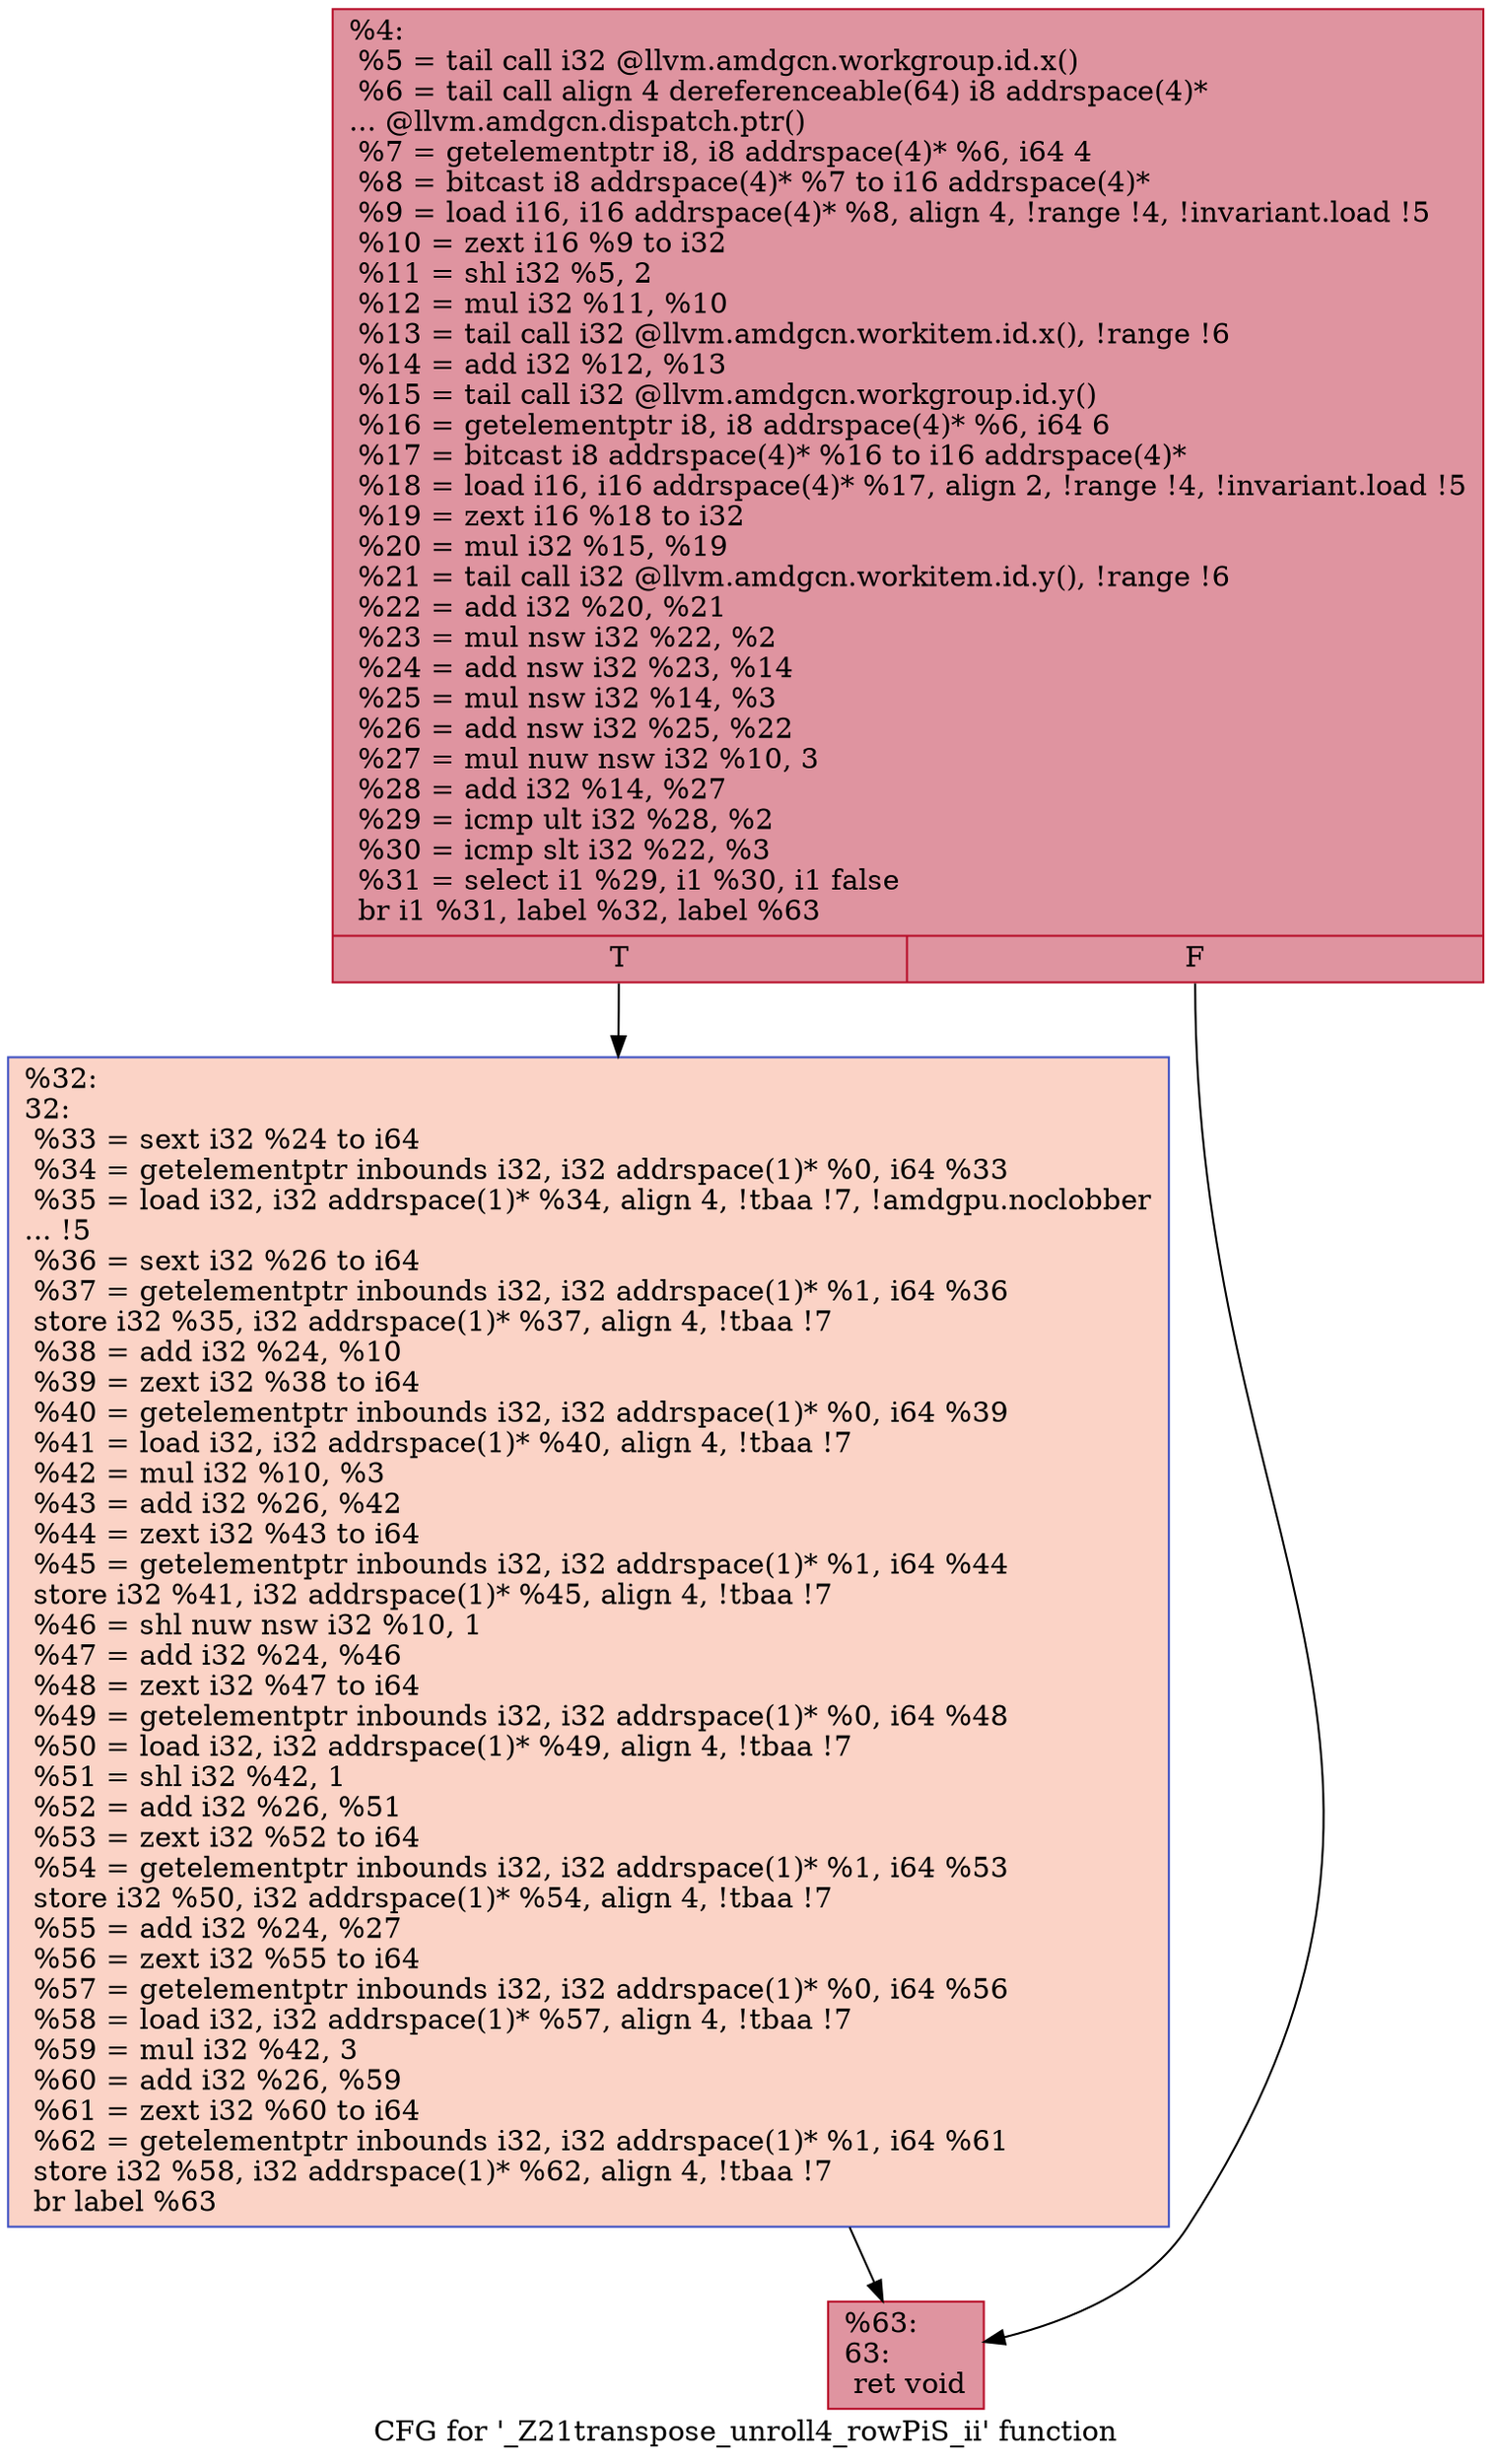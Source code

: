 digraph "CFG for '_Z21transpose_unroll4_rowPiS_ii' function" {
	label="CFG for '_Z21transpose_unroll4_rowPiS_ii' function";

	Node0x545c860 [shape=record,color="#b70d28ff", style=filled, fillcolor="#b70d2870",label="{%4:\l  %5 = tail call i32 @llvm.amdgcn.workgroup.id.x()\l  %6 = tail call align 4 dereferenceable(64) i8 addrspace(4)*\l... @llvm.amdgcn.dispatch.ptr()\l  %7 = getelementptr i8, i8 addrspace(4)* %6, i64 4\l  %8 = bitcast i8 addrspace(4)* %7 to i16 addrspace(4)*\l  %9 = load i16, i16 addrspace(4)* %8, align 4, !range !4, !invariant.load !5\l  %10 = zext i16 %9 to i32\l  %11 = shl i32 %5, 2\l  %12 = mul i32 %11, %10\l  %13 = tail call i32 @llvm.amdgcn.workitem.id.x(), !range !6\l  %14 = add i32 %12, %13\l  %15 = tail call i32 @llvm.amdgcn.workgroup.id.y()\l  %16 = getelementptr i8, i8 addrspace(4)* %6, i64 6\l  %17 = bitcast i8 addrspace(4)* %16 to i16 addrspace(4)*\l  %18 = load i16, i16 addrspace(4)* %17, align 2, !range !4, !invariant.load !5\l  %19 = zext i16 %18 to i32\l  %20 = mul i32 %15, %19\l  %21 = tail call i32 @llvm.amdgcn.workitem.id.y(), !range !6\l  %22 = add i32 %20, %21\l  %23 = mul nsw i32 %22, %2\l  %24 = add nsw i32 %23, %14\l  %25 = mul nsw i32 %14, %3\l  %26 = add nsw i32 %25, %22\l  %27 = mul nuw nsw i32 %10, 3\l  %28 = add i32 %14, %27\l  %29 = icmp ult i32 %28, %2\l  %30 = icmp slt i32 %22, %3\l  %31 = select i1 %29, i1 %30, i1 false\l  br i1 %31, label %32, label %63\l|{<s0>T|<s1>F}}"];
	Node0x545c860:s0 -> Node0x5460770;
	Node0x545c860:s1 -> Node0x5460800;
	Node0x5460770 [shape=record,color="#3d50c3ff", style=filled, fillcolor="#f59c7d70",label="{%32:\l32:                                               \l  %33 = sext i32 %24 to i64\l  %34 = getelementptr inbounds i32, i32 addrspace(1)* %0, i64 %33\l  %35 = load i32, i32 addrspace(1)* %34, align 4, !tbaa !7, !amdgpu.noclobber\l... !5\l  %36 = sext i32 %26 to i64\l  %37 = getelementptr inbounds i32, i32 addrspace(1)* %1, i64 %36\l  store i32 %35, i32 addrspace(1)* %37, align 4, !tbaa !7\l  %38 = add i32 %24, %10\l  %39 = zext i32 %38 to i64\l  %40 = getelementptr inbounds i32, i32 addrspace(1)* %0, i64 %39\l  %41 = load i32, i32 addrspace(1)* %40, align 4, !tbaa !7\l  %42 = mul i32 %10, %3\l  %43 = add i32 %26, %42\l  %44 = zext i32 %43 to i64\l  %45 = getelementptr inbounds i32, i32 addrspace(1)* %1, i64 %44\l  store i32 %41, i32 addrspace(1)* %45, align 4, !tbaa !7\l  %46 = shl nuw nsw i32 %10, 1\l  %47 = add i32 %24, %46\l  %48 = zext i32 %47 to i64\l  %49 = getelementptr inbounds i32, i32 addrspace(1)* %0, i64 %48\l  %50 = load i32, i32 addrspace(1)* %49, align 4, !tbaa !7\l  %51 = shl i32 %42, 1\l  %52 = add i32 %26, %51\l  %53 = zext i32 %52 to i64\l  %54 = getelementptr inbounds i32, i32 addrspace(1)* %1, i64 %53\l  store i32 %50, i32 addrspace(1)* %54, align 4, !tbaa !7\l  %55 = add i32 %24, %27\l  %56 = zext i32 %55 to i64\l  %57 = getelementptr inbounds i32, i32 addrspace(1)* %0, i64 %56\l  %58 = load i32, i32 addrspace(1)* %57, align 4, !tbaa !7\l  %59 = mul i32 %42, 3\l  %60 = add i32 %26, %59\l  %61 = zext i32 %60 to i64\l  %62 = getelementptr inbounds i32, i32 addrspace(1)* %1, i64 %61\l  store i32 %58, i32 addrspace(1)* %62, align 4, !tbaa !7\l  br label %63\l}"];
	Node0x5460770 -> Node0x5460800;
	Node0x5460800 [shape=record,color="#b70d28ff", style=filled, fillcolor="#b70d2870",label="{%63:\l63:                                               \l  ret void\l}"];
}
